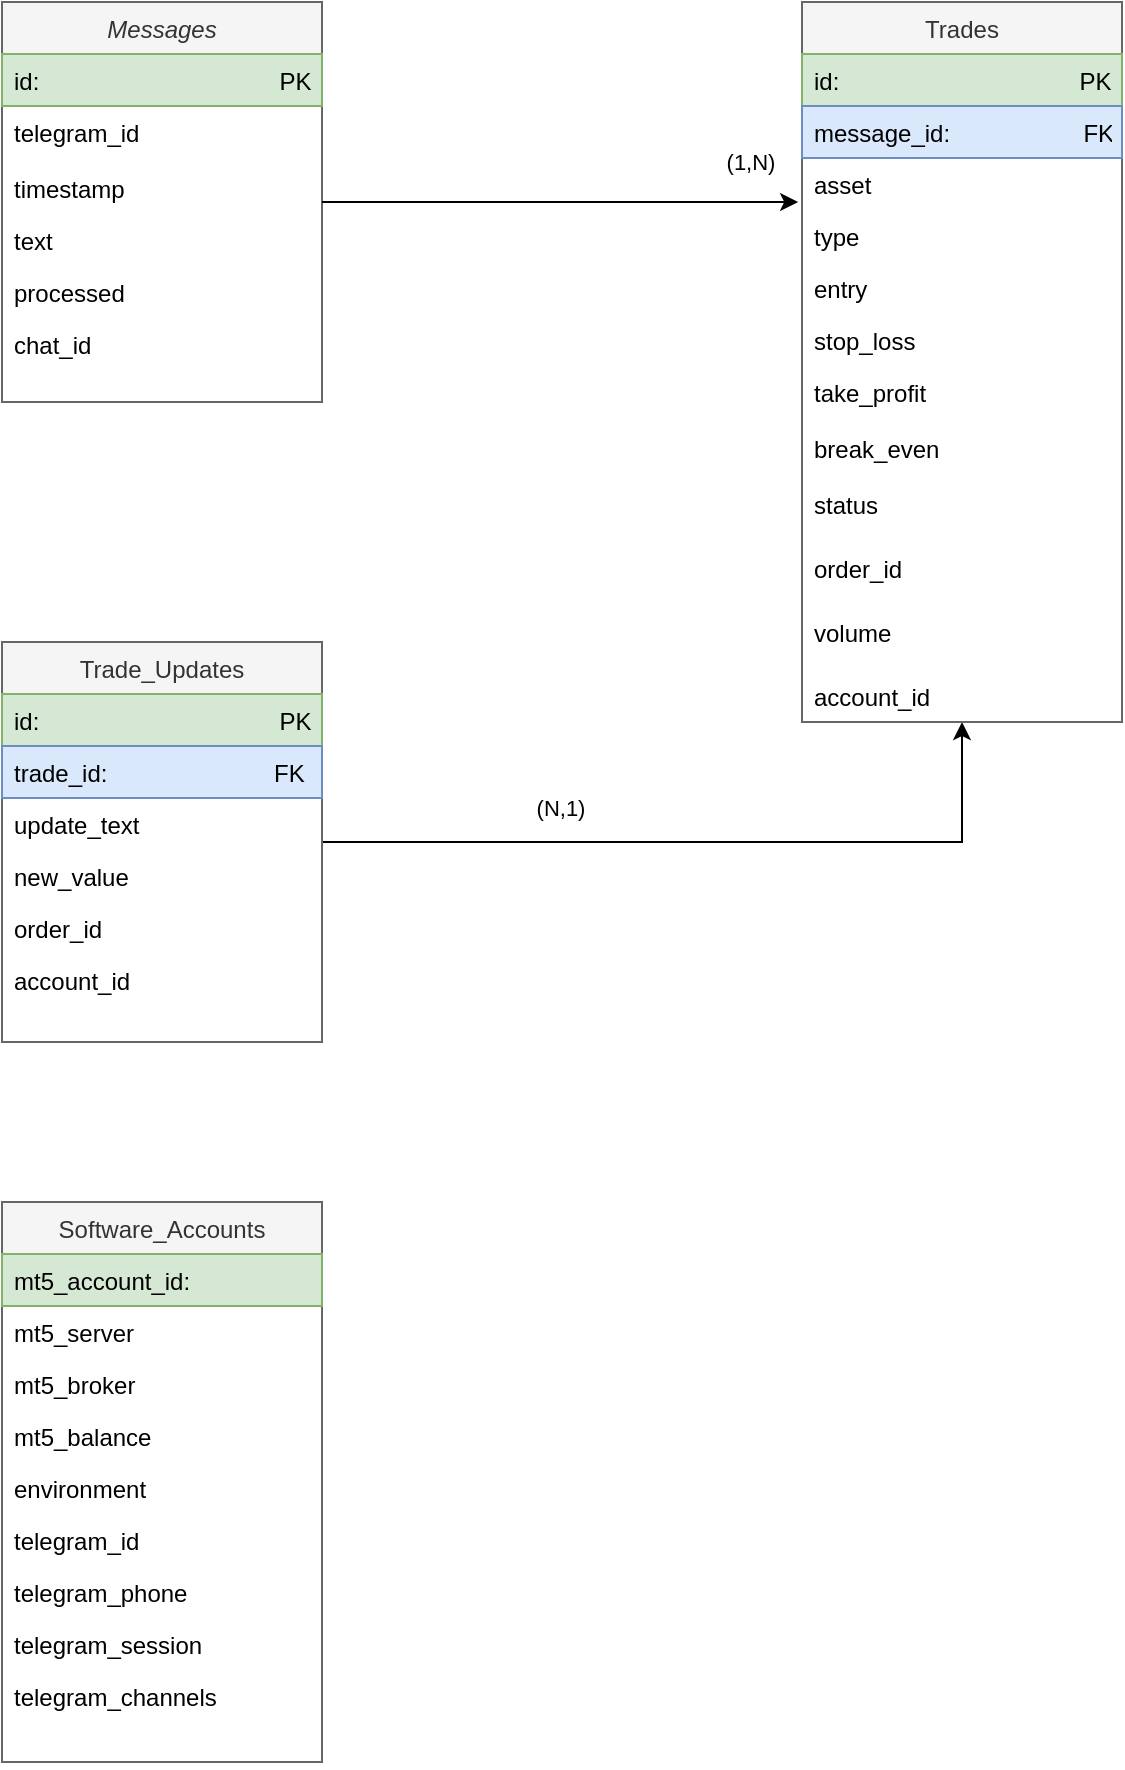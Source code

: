 <mxfile version="26.1.1" pages="2">
  <diagram id="C5RBs43oDa-KdzZeNtuy" name="Page-1">
    <mxGraphModel dx="1434" dy="772" grid="1" gridSize="10" guides="1" tooltips="1" connect="1" arrows="1" fold="1" page="1" pageScale="1" pageWidth="827" pageHeight="1169" math="0" shadow="0">
      <root>
        <mxCell id="WIyWlLk6GJQsqaUBKTNV-0" />
        <mxCell id="WIyWlLk6GJQsqaUBKTNV-1" parent="WIyWlLk6GJQsqaUBKTNV-0" />
        <mxCell id="zkfFHV4jXpPFQw0GAbJ--0" value="Messages" style="swimlane;fontStyle=2;align=center;verticalAlign=top;childLayout=stackLayout;horizontal=1;startSize=26;horizontalStack=0;resizeParent=1;resizeLast=0;collapsible=1;marginBottom=0;rounded=0;shadow=0;strokeWidth=1;fillColor=#f5f5f5;fontColor=#333333;strokeColor=#666666;" parent="WIyWlLk6GJQsqaUBKTNV-1" vertex="1">
          <mxGeometry x="40" y="40" width="160" height="200" as="geometry">
            <mxRectangle x="230" y="140" width="160" height="26" as="alternateBounds" />
          </mxGeometry>
        </mxCell>
        <mxCell id="zkfFHV4jXpPFQw0GAbJ--1" value="id:                                    PK" style="text;align=left;verticalAlign=top;spacingLeft=4;spacingRight=4;overflow=hidden;rotatable=0;points=[[0,0.5],[1,0.5]];portConstraint=eastwest;fillColor=#d5e8d4;strokeColor=#82b366;" parent="zkfFHV4jXpPFQw0GAbJ--0" vertex="1">
          <mxGeometry y="26" width="160" height="26" as="geometry" />
        </mxCell>
        <mxCell id="zkfFHV4jXpPFQw0GAbJ--2" value="telegram_id" style="text;align=left;verticalAlign=top;spacingLeft=4;spacingRight=4;overflow=hidden;rotatable=0;points=[[0,0.5],[1,0.5]];portConstraint=eastwest;rounded=0;shadow=0;html=0;" parent="zkfFHV4jXpPFQw0GAbJ--0" vertex="1">
          <mxGeometry y="52" width="160" height="28" as="geometry" />
        </mxCell>
        <mxCell id="zkfFHV4jXpPFQw0GAbJ--3" value="timestamp" style="text;align=left;verticalAlign=top;spacingLeft=4;spacingRight=4;overflow=hidden;rotatable=0;points=[[0,0.5],[1,0.5]];portConstraint=eastwest;rounded=0;shadow=0;html=0;" parent="zkfFHV4jXpPFQw0GAbJ--0" vertex="1">
          <mxGeometry y="80" width="160" height="26" as="geometry" />
        </mxCell>
        <mxCell id="J6E8aYTA61Te5_dC7zWC-15" value="text" style="text;align=left;verticalAlign=top;spacingLeft=4;spacingRight=4;overflow=hidden;rotatable=0;points=[[0,0.5],[1,0.5]];portConstraint=eastwest;rounded=0;shadow=0;html=0;" parent="zkfFHV4jXpPFQw0GAbJ--0" vertex="1">
          <mxGeometry y="106" width="160" height="26" as="geometry" />
        </mxCell>
        <mxCell id="J6E8aYTA61Te5_dC7zWC-16" value="processed" style="text;align=left;verticalAlign=top;spacingLeft=4;spacingRight=4;overflow=hidden;rotatable=0;points=[[0,0.5],[1,0.5]];portConstraint=eastwest;rounded=0;shadow=0;html=0;" parent="zkfFHV4jXpPFQw0GAbJ--0" vertex="1">
          <mxGeometry y="132" width="160" height="26" as="geometry" />
        </mxCell>
        <mxCell id="J6E8aYTA61Te5_dC7zWC-31" value="chat_id" style="text;align=left;verticalAlign=top;spacingLeft=4;spacingRight=4;overflow=hidden;rotatable=0;points=[[0,0.5],[1,0.5]];portConstraint=eastwest;rounded=0;shadow=0;html=0;" parent="zkfFHV4jXpPFQw0GAbJ--0" vertex="1">
          <mxGeometry y="158" width="160" height="26" as="geometry" />
        </mxCell>
        <mxCell id="J6E8aYTA61Te5_dC7zWC-29" style="edgeStyle=orthogonalEdgeStyle;rounded=0;orthogonalLoop=1;jettySize=auto;html=1;entryX=0.5;entryY=1;entryDx=0;entryDy=0;" parent="WIyWlLk6GJQsqaUBKTNV-1" source="zkfFHV4jXpPFQw0GAbJ--6" target="zkfFHV4jXpPFQw0GAbJ--17" edge="1">
          <mxGeometry relative="1" as="geometry" />
        </mxCell>
        <mxCell id="J6E8aYTA61Te5_dC7zWC-30" value="(N,1)" style="edgeLabel;html=1;align=center;verticalAlign=middle;resizable=0;points=[];" parent="J6E8aYTA61Te5_dC7zWC-29" vertex="1" connectable="0">
          <mxGeometry x="0.096" y="-2" relative="1" as="geometry">
            <mxPoint x="-89" y="-19" as="offset" />
          </mxGeometry>
        </mxCell>
        <mxCell id="zkfFHV4jXpPFQw0GAbJ--6" value="Trade_Updates" style="swimlane;fontStyle=0;align=center;verticalAlign=top;childLayout=stackLayout;horizontal=1;startSize=26;horizontalStack=0;resizeParent=1;resizeLast=0;collapsible=1;marginBottom=0;rounded=0;shadow=0;strokeWidth=1;fillColor=#f5f5f5;fontColor=#333333;strokeColor=#666666;" parent="WIyWlLk6GJQsqaUBKTNV-1" vertex="1">
          <mxGeometry x="40" y="360" width="160" height="200" as="geometry">
            <mxRectangle x="130" y="380" width="160" height="26" as="alternateBounds" />
          </mxGeometry>
        </mxCell>
        <mxCell id="zkfFHV4jXpPFQw0GAbJ--7" value="id:                                    PK" style="text;align=left;verticalAlign=top;spacingLeft=4;spacingRight=4;overflow=hidden;rotatable=0;points=[[0,0.5],[1,0.5]];portConstraint=eastwest;fillColor=#d5e8d4;strokeColor=#82b366;" parent="zkfFHV4jXpPFQw0GAbJ--6" vertex="1">
          <mxGeometry y="26" width="160" height="26" as="geometry" />
        </mxCell>
        <mxCell id="zkfFHV4jXpPFQw0GAbJ--8" value="trade_id:                          FK" style="text;align=left;verticalAlign=top;spacingLeft=4;spacingRight=4;overflow=hidden;rotatable=0;points=[[0,0.5],[1,0.5]];portConstraint=eastwest;rounded=0;shadow=0;html=0;fillColor=#dae8fc;strokeColor=#6c8ebf;" parent="zkfFHV4jXpPFQw0GAbJ--6" vertex="1">
          <mxGeometry y="52" width="160" height="26" as="geometry" />
        </mxCell>
        <mxCell id="zkfFHV4jXpPFQw0GAbJ--11" value="update_text" style="text;align=left;verticalAlign=top;spacingLeft=4;spacingRight=4;overflow=hidden;rotatable=0;points=[[0,0.5],[1,0.5]];portConstraint=eastwest;" parent="zkfFHV4jXpPFQw0GAbJ--6" vertex="1">
          <mxGeometry y="78" width="160" height="26" as="geometry" />
        </mxCell>
        <mxCell id="J6E8aYTA61Te5_dC7zWC-22" value="new_value" style="text;align=left;verticalAlign=top;spacingLeft=4;spacingRight=4;overflow=hidden;rotatable=0;points=[[0,0.5],[1,0.5]];portConstraint=eastwest;" parent="zkfFHV4jXpPFQw0GAbJ--6" vertex="1">
          <mxGeometry y="104" width="160" height="26" as="geometry" />
        </mxCell>
        <mxCell id="pgtMwnExxkckcm7gi79U-2" value="order_id" style="text;align=left;verticalAlign=top;spacingLeft=4;spacingRight=4;overflow=hidden;rotatable=0;points=[[0,0.5],[1,0.5]];portConstraint=eastwest;" vertex="1" parent="zkfFHV4jXpPFQw0GAbJ--6">
          <mxGeometry y="130" width="160" height="26" as="geometry" />
        </mxCell>
        <mxCell id="pgtMwnExxkckcm7gi79U-3" value="account_id" style="text;align=left;verticalAlign=top;spacingLeft=4;spacingRight=4;overflow=hidden;rotatable=0;points=[[0,0.5],[1,0.5]];portConstraint=eastwest;" vertex="1" parent="zkfFHV4jXpPFQw0GAbJ--6">
          <mxGeometry y="156" width="160" height="26" as="geometry" />
        </mxCell>
        <mxCell id="zkfFHV4jXpPFQw0GAbJ--17" value="Trades" style="swimlane;fontStyle=0;align=center;verticalAlign=top;childLayout=stackLayout;horizontal=1;startSize=26;horizontalStack=0;resizeParent=1;resizeLast=0;collapsible=1;marginBottom=0;rounded=0;shadow=0;strokeWidth=1;fillColor=#f5f5f5;fontColor=#333333;strokeColor=#666666;" parent="WIyWlLk6GJQsqaUBKTNV-1" vertex="1">
          <mxGeometry x="440" y="40" width="160" height="360" as="geometry">
            <mxRectangle x="550" y="140" width="160" height="26" as="alternateBounds" />
          </mxGeometry>
        </mxCell>
        <mxCell id="zkfFHV4jXpPFQw0GAbJ--18" value="id:                                    PK" style="text;align=left;verticalAlign=top;spacingLeft=4;spacingRight=4;overflow=hidden;rotatable=0;points=[[0,0.5],[1,0.5]];portConstraint=eastwest;fillColor=#d5e8d4;strokeColor=#82b366;" parent="zkfFHV4jXpPFQw0GAbJ--17" vertex="1">
          <mxGeometry y="26" width="160" height="26" as="geometry" />
        </mxCell>
        <mxCell id="zkfFHV4jXpPFQw0GAbJ--19" value="message_id:                    FK" style="text;align=left;verticalAlign=top;spacingLeft=4;spacingRight=4;overflow=hidden;rotatable=0;points=[[0,0.5],[1,0.5]];portConstraint=eastwest;rounded=0;shadow=0;html=0;fillColor=#dae8fc;strokeColor=#6c8ebf;" parent="zkfFHV4jXpPFQw0GAbJ--17" vertex="1">
          <mxGeometry y="52" width="160" height="26" as="geometry" />
        </mxCell>
        <mxCell id="zkfFHV4jXpPFQw0GAbJ--20" value="asset" style="text;align=left;verticalAlign=top;spacingLeft=4;spacingRight=4;overflow=hidden;rotatable=0;points=[[0,0.5],[1,0.5]];portConstraint=eastwest;rounded=0;shadow=0;html=0;" parent="zkfFHV4jXpPFQw0GAbJ--17" vertex="1">
          <mxGeometry y="78" width="160" height="26" as="geometry" />
        </mxCell>
        <mxCell id="zkfFHV4jXpPFQw0GAbJ--21" value="type" style="text;align=left;verticalAlign=top;spacingLeft=4;spacingRight=4;overflow=hidden;rotatable=0;points=[[0,0.5],[1,0.5]];portConstraint=eastwest;rounded=0;shadow=0;html=0;" parent="zkfFHV4jXpPFQw0GAbJ--17" vertex="1">
          <mxGeometry y="104" width="160" height="26" as="geometry" />
        </mxCell>
        <mxCell id="zkfFHV4jXpPFQw0GAbJ--22" value="entry" style="text;align=left;verticalAlign=top;spacingLeft=4;spacingRight=4;overflow=hidden;rotatable=0;points=[[0,0.5],[1,0.5]];portConstraint=eastwest;rounded=0;shadow=0;html=0;" parent="zkfFHV4jXpPFQw0GAbJ--17" vertex="1">
          <mxGeometry y="130" width="160" height="26" as="geometry" />
        </mxCell>
        <mxCell id="J6E8aYTA61Te5_dC7zWC-17" value="stop_loss" style="text;align=left;verticalAlign=top;spacingLeft=4;spacingRight=4;overflow=hidden;rotatable=0;points=[[0,0.5],[1,0.5]];portConstraint=eastwest;rounded=0;shadow=0;html=0;" parent="zkfFHV4jXpPFQw0GAbJ--17" vertex="1">
          <mxGeometry y="156" width="160" height="26" as="geometry" />
        </mxCell>
        <mxCell id="J6E8aYTA61Te5_dC7zWC-18" value="take_profit" style="text;align=left;verticalAlign=top;spacingLeft=4;spacingRight=4;overflow=hidden;rotatable=0;points=[[0,0.5],[1,0.5]];portConstraint=eastwest;rounded=0;shadow=0;html=0;" parent="zkfFHV4jXpPFQw0GAbJ--17" vertex="1">
          <mxGeometry y="182" width="160" height="28" as="geometry" />
        </mxCell>
        <mxCell id="J6E8aYTA61Te5_dC7zWC-19" value="break_even" style="text;align=left;verticalAlign=top;spacingLeft=4;spacingRight=4;overflow=hidden;rotatable=0;points=[[0,0.5],[1,0.5]];portConstraint=eastwest;rounded=0;shadow=0;html=0;" parent="zkfFHV4jXpPFQw0GAbJ--17" vertex="1">
          <mxGeometry y="210" width="160" height="28" as="geometry" />
        </mxCell>
        <mxCell id="J6E8aYTA61Te5_dC7zWC-20" value="status" style="text;align=left;verticalAlign=top;spacingLeft=4;spacingRight=4;overflow=hidden;rotatable=0;points=[[0,0.5],[1,0.5]];portConstraint=eastwest;rounded=0;shadow=0;html=0;" parent="zkfFHV4jXpPFQw0GAbJ--17" vertex="1">
          <mxGeometry y="238" width="160" height="32" as="geometry" />
        </mxCell>
        <mxCell id="0" value="order_id" style="text;align=left;verticalAlign=top;spacingLeft=4;spacingRight=4;overflow=hidden;rotatable=0;points=[[0,0.5],[1,0.5]];portConstraint=eastwest;rounded=0;shadow=0;html=0;" parent="zkfFHV4jXpPFQw0GAbJ--17" vertex="1">
          <mxGeometry y="270" width="160" height="32" as="geometry" />
        </mxCell>
        <mxCell id="pgtMwnExxkckcm7gi79U-0" value="volume" style="text;align=left;verticalAlign=top;spacingLeft=4;spacingRight=4;overflow=hidden;rotatable=0;points=[[0,0.5],[1,0.5]];portConstraint=eastwest;rounded=0;shadow=0;html=0;" vertex="1" parent="zkfFHV4jXpPFQw0GAbJ--17">
          <mxGeometry y="302" width="160" height="32" as="geometry" />
        </mxCell>
        <mxCell id="pgtMwnExxkckcm7gi79U-1" value="account_id" style="text;align=left;verticalAlign=top;spacingLeft=4;spacingRight=4;overflow=hidden;rotatable=0;points=[[0,0.5],[1,0.5]];portConstraint=eastwest;rounded=0;shadow=0;html=0;" vertex="1" parent="zkfFHV4jXpPFQw0GAbJ--17">
          <mxGeometry y="334" width="160" height="26" as="geometry" />
        </mxCell>
        <mxCell id="J6E8aYTA61Te5_dC7zWC-32" style="edgeStyle=orthogonalEdgeStyle;rounded=0;orthogonalLoop=1;jettySize=auto;html=1;entryX=-0.012;entryY=-0.154;entryDx=0;entryDy=0;entryPerimeter=0;" parent="WIyWlLk6GJQsqaUBKTNV-1" source="zkfFHV4jXpPFQw0GAbJ--0" target="zkfFHV4jXpPFQw0GAbJ--21" edge="1">
          <mxGeometry relative="1" as="geometry" />
        </mxCell>
        <mxCell id="J6E8aYTA61Te5_dC7zWC-33" value="(1,N)" style="edgeLabel;html=1;align=center;verticalAlign=middle;resizable=0;points=[];" parent="J6E8aYTA61Te5_dC7zWC-32" vertex="1" connectable="0">
          <mxGeometry x="0.042" y="-1" relative="1" as="geometry">
            <mxPoint x="90" y="-21" as="offset" />
          </mxGeometry>
        </mxCell>
        <mxCell id="pgtMwnExxkckcm7gi79U-5" value="Software_Accounts" style="swimlane;fontStyle=0;align=center;verticalAlign=top;childLayout=stackLayout;horizontal=1;startSize=26;horizontalStack=0;resizeParent=1;resizeLast=0;collapsible=1;marginBottom=0;rounded=0;shadow=0;strokeWidth=1;fillColor=#f5f5f5;fontColor=#333333;strokeColor=#666666;" vertex="1" parent="WIyWlLk6GJQsqaUBKTNV-1">
          <mxGeometry x="40" y="640" width="160" height="280" as="geometry">
            <mxRectangle x="130" y="380" width="160" height="26" as="alternateBounds" />
          </mxGeometry>
        </mxCell>
        <mxCell id="pgtMwnExxkckcm7gi79U-6" value="mt5_account_id:                      PK" style="text;align=left;verticalAlign=top;spacingLeft=4;spacingRight=4;overflow=hidden;rotatable=0;points=[[0,0.5],[1,0.5]];portConstraint=eastwest;fillColor=#d5e8d4;strokeColor=#82b366;" vertex="1" parent="pgtMwnExxkckcm7gi79U-5">
          <mxGeometry y="26" width="160" height="26" as="geometry" />
        </mxCell>
        <mxCell id="pgtMwnExxkckcm7gi79U-9" value="mt5_server" style="text;align=left;verticalAlign=top;spacingLeft=4;spacingRight=4;overflow=hidden;rotatable=0;points=[[0,0.5],[1,0.5]];portConstraint=eastwest;" vertex="1" parent="pgtMwnExxkckcm7gi79U-5">
          <mxGeometry y="52" width="160" height="26" as="geometry" />
        </mxCell>
        <mxCell id="pgtMwnExxkckcm7gi79U-10" value="mt5_broker" style="text;align=left;verticalAlign=top;spacingLeft=4;spacingRight=4;overflow=hidden;rotatable=0;points=[[0,0.5],[1,0.5]];portConstraint=eastwest;" vertex="1" parent="pgtMwnExxkckcm7gi79U-5">
          <mxGeometry y="78" width="160" height="26" as="geometry" />
        </mxCell>
        <mxCell id="pgtMwnExxkckcm7gi79U-11" value="mt5_balance" style="text;align=left;verticalAlign=top;spacingLeft=4;spacingRight=4;overflow=hidden;rotatable=0;points=[[0,0.5],[1,0.5]];portConstraint=eastwest;" vertex="1" parent="pgtMwnExxkckcm7gi79U-5">
          <mxGeometry y="104" width="160" height="26" as="geometry" />
        </mxCell>
        <mxCell id="pgtMwnExxkckcm7gi79U-12" value="environment" style="text;align=left;verticalAlign=top;spacingLeft=4;spacingRight=4;overflow=hidden;rotatable=0;points=[[0,0.5],[1,0.5]];portConstraint=eastwest;" vertex="1" parent="pgtMwnExxkckcm7gi79U-5">
          <mxGeometry y="130" width="160" height="26" as="geometry" />
        </mxCell>
        <mxCell id="pgtMwnExxkckcm7gi79U-13" value="telegram_id" style="text;align=left;verticalAlign=top;spacingLeft=4;spacingRight=4;overflow=hidden;rotatable=0;points=[[0,0.5],[1,0.5]];portConstraint=eastwest;" vertex="1" parent="pgtMwnExxkckcm7gi79U-5">
          <mxGeometry y="156" width="160" height="26" as="geometry" />
        </mxCell>
        <mxCell id="pgtMwnExxkckcm7gi79U-14" value="telegram_phone" style="text;align=left;verticalAlign=top;spacingLeft=4;spacingRight=4;overflow=hidden;rotatable=0;points=[[0,0.5],[1,0.5]];portConstraint=eastwest;" vertex="1" parent="pgtMwnExxkckcm7gi79U-5">
          <mxGeometry y="182" width="160" height="26" as="geometry" />
        </mxCell>
        <mxCell id="pgtMwnExxkckcm7gi79U-15" value="telegram_session" style="text;align=left;verticalAlign=top;spacingLeft=4;spacingRight=4;overflow=hidden;rotatable=0;points=[[0,0.5],[1,0.5]];portConstraint=eastwest;" vertex="1" parent="pgtMwnExxkckcm7gi79U-5">
          <mxGeometry y="208" width="160" height="26" as="geometry" />
        </mxCell>
        <mxCell id="pgtMwnExxkckcm7gi79U-16" value="telegram_channels" style="text;align=left;verticalAlign=top;spacingLeft=4;spacingRight=4;overflow=hidden;rotatable=0;points=[[0,0.5],[1,0.5]];portConstraint=eastwest;" vertex="1" parent="pgtMwnExxkckcm7gi79U-5">
          <mxGeometry y="234" width="160" height="46" as="geometry" />
        </mxCell>
      </root>
    </mxGraphModel>
  </diagram>
  <diagram id="ZG6D5MqgEr4LZn44S0Vv" name="Pagina-2">
    <mxGraphModel dx="1674" dy="772" grid="1" gridSize="10" guides="1" tooltips="1" connect="1" arrows="1" fold="1" page="1" pageScale="1" pageWidth="827" pageHeight="1169" math="0" shadow="0">
      <root>
        <mxCell id="0" />
        <mxCell id="1" parent="0" />
        <mxCell id="Q-4A9j-Z8zcjUpKmf-Zt-1" value="Message" style="swimlane;fontStyle=0;align=center;verticalAlign=top;childLayout=stackLayout;horizontal=1;startSize=26;horizontalStack=0;resizeParent=1;resizeLast=0;collapsible=1;marginBottom=0;rounded=0;shadow=0;strokeWidth=1;fillColor=#f5f5f5;fontColor=#333333;strokeColor=#666666;" parent="1" vertex="1">
          <mxGeometry x="40" y="40" width="160" height="240" as="geometry">
            <mxRectangle x="230" y="140" width="160" height="26" as="alternateBounds" />
          </mxGeometry>
        </mxCell>
        <mxCell id="Q-4A9j-Z8zcjUpKmf-Zt-2" value="msg_id:                            PK" style="text;align=left;verticalAlign=top;spacingLeft=4;spacingRight=4;overflow=hidden;rotatable=0;points=[[0,0.5],[1,0.5]];portConstraint=eastwest;fillColor=#d5e8d4;strokeColor=#82b366;" parent="Q-4A9j-Z8zcjUpKmf-Zt-1" vertex="1">
          <mxGeometry y="26" width="160" height="26" as="geometry" />
        </mxCell>
        <mxCell id="Q-4A9j-Z8zcjUpKmf-Zt-3" value="tg_msg_id" style="text;align=left;verticalAlign=top;spacingLeft=4;spacingRight=4;overflow=hidden;rotatable=0;points=[[0,0.5],[1,0.5]];portConstraint=eastwest;rounded=0;shadow=0;html=0;" parent="Q-4A9j-Z8zcjUpKmf-Zt-1" vertex="1">
          <mxGeometry y="52" width="160" height="28" as="geometry" />
        </mxCell>
        <mxCell id="Q-4A9j-Z8zcjUpKmf-Zt-4" value="tg_chat_id" style="text;align=left;verticalAlign=top;spacingLeft=4;spacingRight=4;overflow=hidden;rotatable=0;points=[[0,0.5],[1,0.5]];portConstraint=eastwest;rounded=0;shadow=0;html=0;" parent="Q-4A9j-Z8zcjUpKmf-Zt-1" vertex="1">
          <mxGeometry y="80" width="160" height="26" as="geometry" />
        </mxCell>
        <mxCell id="Q-4A9j-Z8zcjUpKmf-Zt-5" value="tg_dst_chat_id" style="text;align=left;verticalAlign=top;spacingLeft=4;spacingRight=4;overflow=hidden;rotatable=0;points=[[0,0.5],[1,0.5]];portConstraint=eastwest;rounded=0;shadow=0;html=0;" parent="Q-4A9j-Z8zcjUpKmf-Zt-1" vertex="1">
          <mxGeometry y="106" width="160" height="26" as="geometry" />
        </mxCell>
        <mxCell id="Q-4A9j-Z8zcjUpKmf-Zt-6" value="tg_dst_msg_id" style="text;align=left;verticalAlign=top;spacingLeft=4;spacingRight=4;overflow=hidden;rotatable=0;points=[[0,0.5],[1,0.5]];portConstraint=eastwest;rounded=0;shadow=0;html=0;" parent="Q-4A9j-Z8zcjUpKmf-Zt-1" vertex="1">
          <mxGeometry y="132" width="160" height="26" as="geometry" />
        </mxCell>
        <mxCell id="Q-4A9j-Z8zcjUpKmf-Zt-7" value="msg_body" style="text;align=left;verticalAlign=top;spacingLeft=4;spacingRight=4;overflow=hidden;rotatable=0;points=[[0,0.5],[1,0.5]];portConstraint=eastwest;rounded=0;shadow=0;html=0;" parent="Q-4A9j-Z8zcjUpKmf-Zt-1" vertex="1">
          <mxGeometry y="158" width="160" height="26" as="geometry" />
        </mxCell>
        <mxCell id="Q-4A9j-Z8zcjUpKmf-Zt-43" value="msg_timestamp" style="text;align=left;verticalAlign=top;spacingLeft=4;spacingRight=4;overflow=hidden;rotatable=0;points=[[0,0.5],[1,0.5]];portConstraint=eastwest;rounded=0;shadow=0;html=0;" parent="Q-4A9j-Z8zcjUpKmf-Zt-1" vertex="1">
          <mxGeometry y="184" width="160" height="26" as="geometry" />
        </mxCell>
        <mxCell id="Q-4A9j-Z8zcjUpKmf-Zt-44" value="msg_status" style="text;align=left;verticalAlign=top;spacingLeft=4;spacingRight=4;overflow=hidden;rotatable=0;points=[[0,0.5],[1,0.5]];portConstraint=eastwest;rounded=0;shadow=0;html=0;" parent="Q-4A9j-Z8zcjUpKmf-Zt-1" vertex="1">
          <mxGeometry y="210" width="160" height="26" as="geometry" />
        </mxCell>
        <mxCell id="Q-4A9j-Z8zcjUpKmf-Zt-10" value="TradeUpdate" style="swimlane;fontStyle=0;align=center;verticalAlign=top;childLayout=stackLayout;horizontal=1;startSize=26;horizontalStack=0;resizeParent=1;resizeLast=0;collapsible=1;marginBottom=0;rounded=0;shadow=0;strokeWidth=1;fillColor=#f5f5f5;fontColor=#333333;strokeColor=#666666;" parent="1" vertex="1">
          <mxGeometry x="560" y="42" width="160" height="200" as="geometry">
            <mxRectangle x="130" y="380" width="160" height="26" as="alternateBounds" />
          </mxGeometry>
        </mxCell>
        <mxCell id="Q-4A9j-Z8zcjUpKmf-Zt-11" value="trade_update_id:            PK" style="text;align=left;verticalAlign=top;spacingLeft=4;spacingRight=4;overflow=hidden;rotatable=0;points=[[0,0.5],[1,0.5]];portConstraint=eastwest;fillColor=#d5e8d4;strokeColor=#82b366;" parent="Q-4A9j-Z8zcjUpKmf-Zt-10" vertex="1">
          <mxGeometry y="26" width="160" height="26" as="geometry" />
        </mxCell>
        <mxCell id="Q-4A9j-Z8zcjUpKmf-Zt-12" value="trade_id:                          FK" style="text;align=left;verticalAlign=top;spacingLeft=4;spacingRight=4;overflow=hidden;rotatable=0;points=[[0,0.5],[1,0.5]];portConstraint=eastwest;rounded=0;shadow=0;html=0;fillColor=#dae8fc;strokeColor=#6c8ebf;" parent="Q-4A9j-Z8zcjUpKmf-Zt-10" vertex="1">
          <mxGeometry y="52" width="160" height="26" as="geometry" />
        </mxCell>
        <mxCell id="Q-4A9j-Z8zcjUpKmf-Zt-15" value="order_id" style="text;align=left;verticalAlign=top;spacingLeft=4;spacingRight=4;overflow=hidden;rotatable=0;points=[[0,0.5],[1,0.5]];portConstraint=eastwest;" parent="Q-4A9j-Z8zcjUpKmf-Zt-10" vertex="1">
          <mxGeometry y="78" width="160" height="26" as="geometry" />
        </mxCell>
        <mxCell id="Q-4A9j-Z8zcjUpKmf-Zt-16" value="account_id" style="text;align=left;verticalAlign=top;spacingLeft=4;spacingRight=4;overflow=hidden;rotatable=0;points=[[0,0.5],[1,0.5]];portConstraint=eastwest;" parent="Q-4A9j-Z8zcjUpKmf-Zt-10" vertex="1">
          <mxGeometry y="104" width="160" height="26" as="geometry" />
        </mxCell>
        <mxCell id="Q-4A9j-Z8zcjUpKmf-Zt-13" value="update_action" style="text;align=left;verticalAlign=top;spacingLeft=4;spacingRight=4;overflow=hidden;rotatable=0;points=[[0,0.5],[1,0.5]];portConstraint=eastwest;" parent="Q-4A9j-Z8zcjUpKmf-Zt-10" vertex="1">
          <mxGeometry y="130" width="160" height="26" as="geometry" />
        </mxCell>
        <mxCell id="Q-4A9j-Z8zcjUpKmf-Zt-14" value="update_body" style="text;align=left;verticalAlign=top;spacingLeft=4;spacingRight=4;overflow=hidden;rotatable=0;points=[[0,0.5],[1,0.5]];portConstraint=eastwest;" parent="Q-4A9j-Z8zcjUpKmf-Zt-10" vertex="1">
          <mxGeometry y="156" width="160" height="26" as="geometry" />
        </mxCell>
        <mxCell id="Q-4A9j-Z8zcjUpKmf-Zt-17" value="Trade" style="swimlane;fontStyle=0;align=center;verticalAlign=top;childLayout=stackLayout;horizontal=1;startSize=26;horizontalStack=0;resizeParent=1;resizeLast=0;collapsible=1;marginBottom=0;rounded=0;shadow=0;strokeWidth=1;fillColor=#f5f5f5;fontColor=#333333;strokeColor=#666666;" parent="1" vertex="1">
          <mxGeometry x="320" y="40" width="160" height="360" as="geometry">
            <mxRectangle x="550" y="140" width="160" height="26" as="alternateBounds" />
          </mxGeometry>
        </mxCell>
        <mxCell id="Q-4A9j-Z8zcjUpKmf-Zt-18" value="trade_id:                          PK" style="text;align=left;verticalAlign=top;spacingLeft=4;spacingRight=4;overflow=hidden;rotatable=0;points=[[0,0.5],[1,0.5]];portConstraint=eastwest;fillColor=#d5e8d4;strokeColor=#82b366;" parent="Q-4A9j-Z8zcjUpKmf-Zt-17" vertex="1">
          <mxGeometry y="26" width="160" height="26" as="geometry" />
        </mxCell>
        <mxCell id="Q-4A9j-Z8zcjUpKmf-Zt-19" value="msg_id:                            FK" style="text;align=left;verticalAlign=top;spacingLeft=4;spacingRight=4;overflow=hidden;rotatable=0;points=[[0,0.5],[1,0.5]];portConstraint=eastwest;rounded=0;shadow=0;html=0;fillColor=#dae8fc;strokeColor=#6c8ebf;" parent="Q-4A9j-Z8zcjUpKmf-Zt-17" vertex="1">
          <mxGeometry y="52" width="160" height="26" as="geometry" />
        </mxCell>
        <mxCell id="Q-4A9j-Z8zcjUpKmf-Zt-27" value="order_id" style="text;align=left;verticalAlign=top;spacingLeft=4;spacingRight=4;overflow=hidden;rotatable=0;points=[[0,0.5],[1,0.5]];portConstraint=eastwest;rounded=0;shadow=0;html=0;" parent="Q-4A9j-Z8zcjUpKmf-Zt-17" vertex="1">
          <mxGeometry y="78" width="160" height="22" as="geometry" />
        </mxCell>
        <mxCell id="Q-4A9j-Z8zcjUpKmf-Zt-29" value="account_id" style="text;align=left;verticalAlign=top;spacingLeft=4;spacingRight=4;overflow=hidden;rotatable=0;points=[[0,0.5],[1,0.5]];portConstraint=eastwest;rounded=0;shadow=0;html=0;" parent="Q-4A9j-Z8zcjUpKmf-Zt-17" vertex="1">
          <mxGeometry y="100" width="160" height="26" as="geometry" />
        </mxCell>
        <mxCell id="Q-4A9j-Z8zcjUpKmf-Zt-20" value="symbol" style="text;align=left;verticalAlign=top;spacingLeft=4;spacingRight=4;overflow=hidden;rotatable=0;points=[[0,0.5],[1,0.5]];portConstraint=eastwest;rounded=0;shadow=0;html=0;" parent="Q-4A9j-Z8zcjUpKmf-Zt-17" vertex="1">
          <mxGeometry y="126" width="160" height="26" as="geometry" />
        </mxCell>
        <mxCell id="Q-4A9j-Z8zcjUpKmf-Zt-21" value="direction" style="text;align=left;verticalAlign=top;spacingLeft=4;spacingRight=4;overflow=hidden;rotatable=0;points=[[0,0.5],[1,0.5]];portConstraint=eastwest;rounded=0;shadow=0;html=0;" parent="Q-4A9j-Z8zcjUpKmf-Zt-17" vertex="1">
          <mxGeometry y="152" width="160" height="26" as="geometry" />
        </mxCell>
        <mxCell id="Q-4A9j-Z8zcjUpKmf-Zt-22" value="entry_price" style="text;align=left;verticalAlign=top;spacingLeft=4;spacingRight=4;overflow=hidden;rotatable=0;points=[[0,0.5],[1,0.5]];portConstraint=eastwest;rounded=0;shadow=0;html=0;" parent="Q-4A9j-Z8zcjUpKmf-Zt-17" vertex="1">
          <mxGeometry y="178" width="160" height="26" as="geometry" />
        </mxCell>
        <mxCell id="Q-4A9j-Z8zcjUpKmf-Zt-23" value="stop_loss" style="text;align=left;verticalAlign=top;spacingLeft=4;spacingRight=4;overflow=hidden;rotatable=0;points=[[0,0.5],[1,0.5]];portConstraint=eastwest;rounded=0;shadow=0;html=0;" parent="Q-4A9j-Z8zcjUpKmf-Zt-17" vertex="1">
          <mxGeometry y="204" width="160" height="26" as="geometry" />
        </mxCell>
        <mxCell id="Q-4A9j-Z8zcjUpKmf-Zt-24" value="take_profit" style="text;align=left;verticalAlign=top;spacingLeft=4;spacingRight=4;overflow=hidden;rotatable=0;points=[[0,0.5],[1,0.5]];portConstraint=eastwest;rounded=0;shadow=0;html=0;" parent="Q-4A9j-Z8zcjUpKmf-Zt-17" vertex="1">
          <mxGeometry y="230" width="160" height="28" as="geometry" />
        </mxCell>
        <mxCell id="Q-4A9j-Z8zcjUpKmf-Zt-25" value="break_even" style="text;align=left;verticalAlign=top;spacingLeft=4;spacingRight=4;overflow=hidden;rotatable=0;points=[[0,0.5],[1,0.5]];portConstraint=eastwest;rounded=0;shadow=0;html=0;" parent="Q-4A9j-Z8zcjUpKmf-Zt-17" vertex="1">
          <mxGeometry y="258" width="160" height="28" as="geometry" />
        </mxCell>
        <mxCell id="Q-4A9j-Z8zcjUpKmf-Zt-26" value="status" style="text;align=left;verticalAlign=top;spacingLeft=4;spacingRight=4;overflow=hidden;rotatable=0;points=[[0,0.5],[1,0.5]];portConstraint=eastwest;rounded=0;shadow=0;html=0;" parent="Q-4A9j-Z8zcjUpKmf-Zt-17" vertex="1">
          <mxGeometry y="286" width="160" height="32" as="geometry" />
        </mxCell>
        <mxCell id="Q-4A9j-Z8zcjUpKmf-Zt-28" value="volume" style="text;align=left;verticalAlign=top;spacingLeft=4;spacingRight=4;overflow=hidden;rotatable=0;points=[[0,0.5],[1,0.5]];portConstraint=eastwest;rounded=0;shadow=0;html=0;" parent="Q-4A9j-Z8zcjUpKmf-Zt-17" vertex="1">
          <mxGeometry y="318" width="160" height="32" as="geometry" />
        </mxCell>
        <mxCell id="Q-4A9j-Z8zcjUpKmf-Zt-30" style="edgeStyle=orthogonalEdgeStyle;rounded=0;orthogonalLoop=1;jettySize=auto;html=1;entryX=0.006;entryY=0.769;entryDx=0;entryDy=0;entryPerimeter=0;" parent="1" source="Q-4A9j-Z8zcjUpKmf-Zt-1" target="Q-4A9j-Z8zcjUpKmf-Zt-29" edge="1">
          <mxGeometry relative="1" as="geometry">
            <mxPoint x="280" y="160" as="targetPoint" />
          </mxGeometry>
        </mxCell>
        <mxCell id="Q-4A9j-Z8zcjUpKmf-Zt-31" value="(1,N)" style="edgeLabel;html=1;align=center;verticalAlign=middle;resizable=0;points=[];" parent="Q-4A9j-Z8zcjUpKmf-Zt-30" vertex="1" connectable="0">
          <mxGeometry x="0.042" y="-1" relative="1" as="geometry">
            <mxPoint x="-2" y="-2" as="offset" />
          </mxGeometry>
        </mxCell>
        <mxCell id="Q-4A9j-Z8zcjUpKmf-Zt-45" style="edgeStyle=orthogonalEdgeStyle;rounded=0;orthogonalLoop=1;jettySize=auto;html=1;entryX=0.5;entryY=1;entryDx=0;entryDy=0;" parent="1" source="Q-4A9j-Z8zcjUpKmf-Zt-32" target="Q-4A9j-Z8zcjUpKmf-Zt-17" edge="1">
          <mxGeometry relative="1" as="geometry" />
        </mxCell>
        <mxCell id="Q-4A9j-Z8zcjUpKmf-Zt-47" value="(1,N)" style="edgeLabel;html=1;align=center;verticalAlign=middle;resizable=0;points=[];" parent="Q-4A9j-Z8zcjUpKmf-Zt-45" vertex="1" connectable="0">
          <mxGeometry x="-0.461" y="1" relative="1" as="geometry">
            <mxPoint as="offset" />
          </mxGeometry>
        </mxCell>
        <mxCell id="Q-4A9j-Z8zcjUpKmf-Zt-32" value="Account" style="swimlane;fontStyle=0;align=center;verticalAlign=top;childLayout=stackLayout;horizontal=1;startSize=26;horizontalStack=0;resizeParent=1;resizeLast=0;collapsible=1;marginBottom=0;rounded=0;shadow=0;strokeWidth=1;fillColor=#f5f5f5;fontColor=#333333;strokeColor=#666666;" parent="1" vertex="1">
          <mxGeometry x="40" y="440" width="160" height="320" as="geometry">
            <mxRectangle x="130" y="380" width="160" height="26" as="alternateBounds" />
          </mxGeometry>
        </mxCell>
        <mxCell id="Q-4A9j-Z8zcjUpKmf-Zt-33" value="mt5_account_id:              PK" style="text;align=left;verticalAlign=top;spacingLeft=4;spacingRight=4;overflow=hidden;rotatable=0;points=[[0,0.5],[1,0.5]];portConstraint=eastwest;fillColor=#d5e8d4;strokeColor=#82b366;" parent="Q-4A9j-Z8zcjUpKmf-Zt-32" vertex="1">
          <mxGeometry y="26" width="160" height="26" as="geometry" />
        </mxCell>
        <mxCell id="Q-4A9j-Z8zcjUpKmf-Zt-34" value="mt5_server" style="text;align=left;verticalAlign=top;spacingLeft=4;spacingRight=4;overflow=hidden;rotatable=0;points=[[0,0.5],[1,0.5]];portConstraint=eastwest;" parent="Q-4A9j-Z8zcjUpKmf-Zt-32" vertex="1">
          <mxGeometry y="52" width="160" height="26" as="geometry" />
        </mxCell>
        <mxCell id="3pIo5kY6OPZZVvQtIw3m-3" value="mt5_password" style="text;align=left;verticalAlign=top;spacingLeft=4;spacingRight=4;overflow=hidden;rotatable=0;points=[[0,0.5],[1,0.5]];portConstraint=eastwest;" vertex="1" parent="Q-4A9j-Z8zcjUpKmf-Zt-32">
          <mxGeometry y="78" width="160" height="30" as="geometry" />
        </mxCell>
        <mxCell id="Q-4A9j-Z8zcjUpKmf-Zt-35" value="mt5_broker" style="text;align=left;verticalAlign=top;spacingLeft=4;spacingRight=4;overflow=hidden;rotatable=0;points=[[0,0.5],[1,0.5]];portConstraint=eastwest;" parent="Q-4A9j-Z8zcjUpKmf-Zt-32" vertex="1">
          <mxGeometry y="108" width="160" height="26" as="geometry" />
        </mxCell>
        <mxCell id="Q-4A9j-Z8zcjUpKmf-Zt-36" value="mt5_balance" style="text;align=left;verticalAlign=top;spacingLeft=4;spacingRight=4;overflow=hidden;rotatable=0;points=[[0,0.5],[1,0.5]];portConstraint=eastwest;" parent="Q-4A9j-Z8zcjUpKmf-Zt-32" vertex="1">
          <mxGeometry y="134" width="160" height="26" as="geometry" />
        </mxCell>
        <mxCell id="Q-4A9j-Z8zcjUpKmf-Zt-37" value="environment" style="text;align=left;verticalAlign=top;spacingLeft=4;spacingRight=4;overflow=hidden;rotatable=0;points=[[0,0.5],[1,0.5]];portConstraint=eastwest;" parent="Q-4A9j-Z8zcjUpKmf-Zt-32" vertex="1">
          <mxGeometry y="160" width="160" height="26" as="geometry" />
        </mxCell>
        <mxCell id="Q-4A9j-Z8zcjUpKmf-Zt-38" value="tg_id" style="text;align=left;verticalAlign=top;spacingLeft=4;spacingRight=4;overflow=hidden;rotatable=0;points=[[0,0.5],[1,0.5]];portConstraint=eastwest;" parent="Q-4A9j-Z8zcjUpKmf-Zt-32" vertex="1">
          <mxGeometry y="186" width="160" height="26" as="geometry" />
        </mxCell>
        <mxCell id="Q-4A9j-Z8zcjUpKmf-Zt-39" value="tg_phone" style="text;align=left;verticalAlign=top;spacingLeft=4;spacingRight=4;overflow=hidden;rotatable=0;points=[[0,0.5],[1,0.5]];portConstraint=eastwest;" parent="Q-4A9j-Z8zcjUpKmf-Zt-32" vertex="1">
          <mxGeometry y="212" width="160" height="26" as="geometry" />
        </mxCell>
        <mxCell id="Q-4A9j-Z8zcjUpKmf-Zt-40" value="tg_session" style="text;align=left;verticalAlign=top;spacingLeft=4;spacingRight=4;overflow=hidden;rotatable=0;points=[[0,0.5],[1,0.5]];portConstraint=eastwest;" parent="Q-4A9j-Z8zcjUpKmf-Zt-32" vertex="1">
          <mxGeometry y="238" width="160" height="26" as="geometry" />
        </mxCell>
        <mxCell id="Q-4A9j-Z8zcjUpKmf-Zt-41" value="tg_channels" style="text;align=left;verticalAlign=top;spacingLeft=4;spacingRight=4;overflow=hidden;rotatable=0;points=[[0,0.5],[1,0.5]];portConstraint=eastwest;" parent="Q-4A9j-Z8zcjUpKmf-Zt-32" vertex="1">
          <mxGeometry y="264" width="160" height="26" as="geometry" />
        </mxCell>
        <mxCell id="3pIo5kY6OPZZVvQtIw3m-2" value="tg_hash" style="text;align=left;verticalAlign=top;spacingLeft=4;spacingRight=4;overflow=hidden;rotatable=0;points=[[0,0.5],[1,0.5]];portConstraint=eastwest;" vertex="1" parent="Q-4A9j-Z8zcjUpKmf-Zt-32">
          <mxGeometry y="290" width="160" height="30" as="geometry" />
        </mxCell>
        <mxCell id="Q-4A9j-Z8zcjUpKmf-Zt-46" style="edgeStyle=orthogonalEdgeStyle;rounded=0;orthogonalLoop=1;jettySize=auto;html=1;entryX=1.013;entryY=0.077;entryDx=0;entryDy=0;entryPerimeter=0;" parent="1" source="Q-4A9j-Z8zcjUpKmf-Zt-10" target="Q-4A9j-Z8zcjUpKmf-Zt-29" edge="1">
          <mxGeometry relative="1" as="geometry" />
        </mxCell>
        <mxCell id="Q-4A9j-Z8zcjUpKmf-Zt-48" value="(N,M)" style="edgeLabel;html=1;align=center;verticalAlign=middle;resizable=0;points=[];" parent="Q-4A9j-Z8zcjUpKmf-Zt-46" vertex="1" connectable="0">
          <mxGeometry x="0.001" y="2" relative="1" as="geometry">
            <mxPoint as="offset" />
          </mxGeometry>
        </mxCell>
      </root>
    </mxGraphModel>
  </diagram>
</mxfile>
